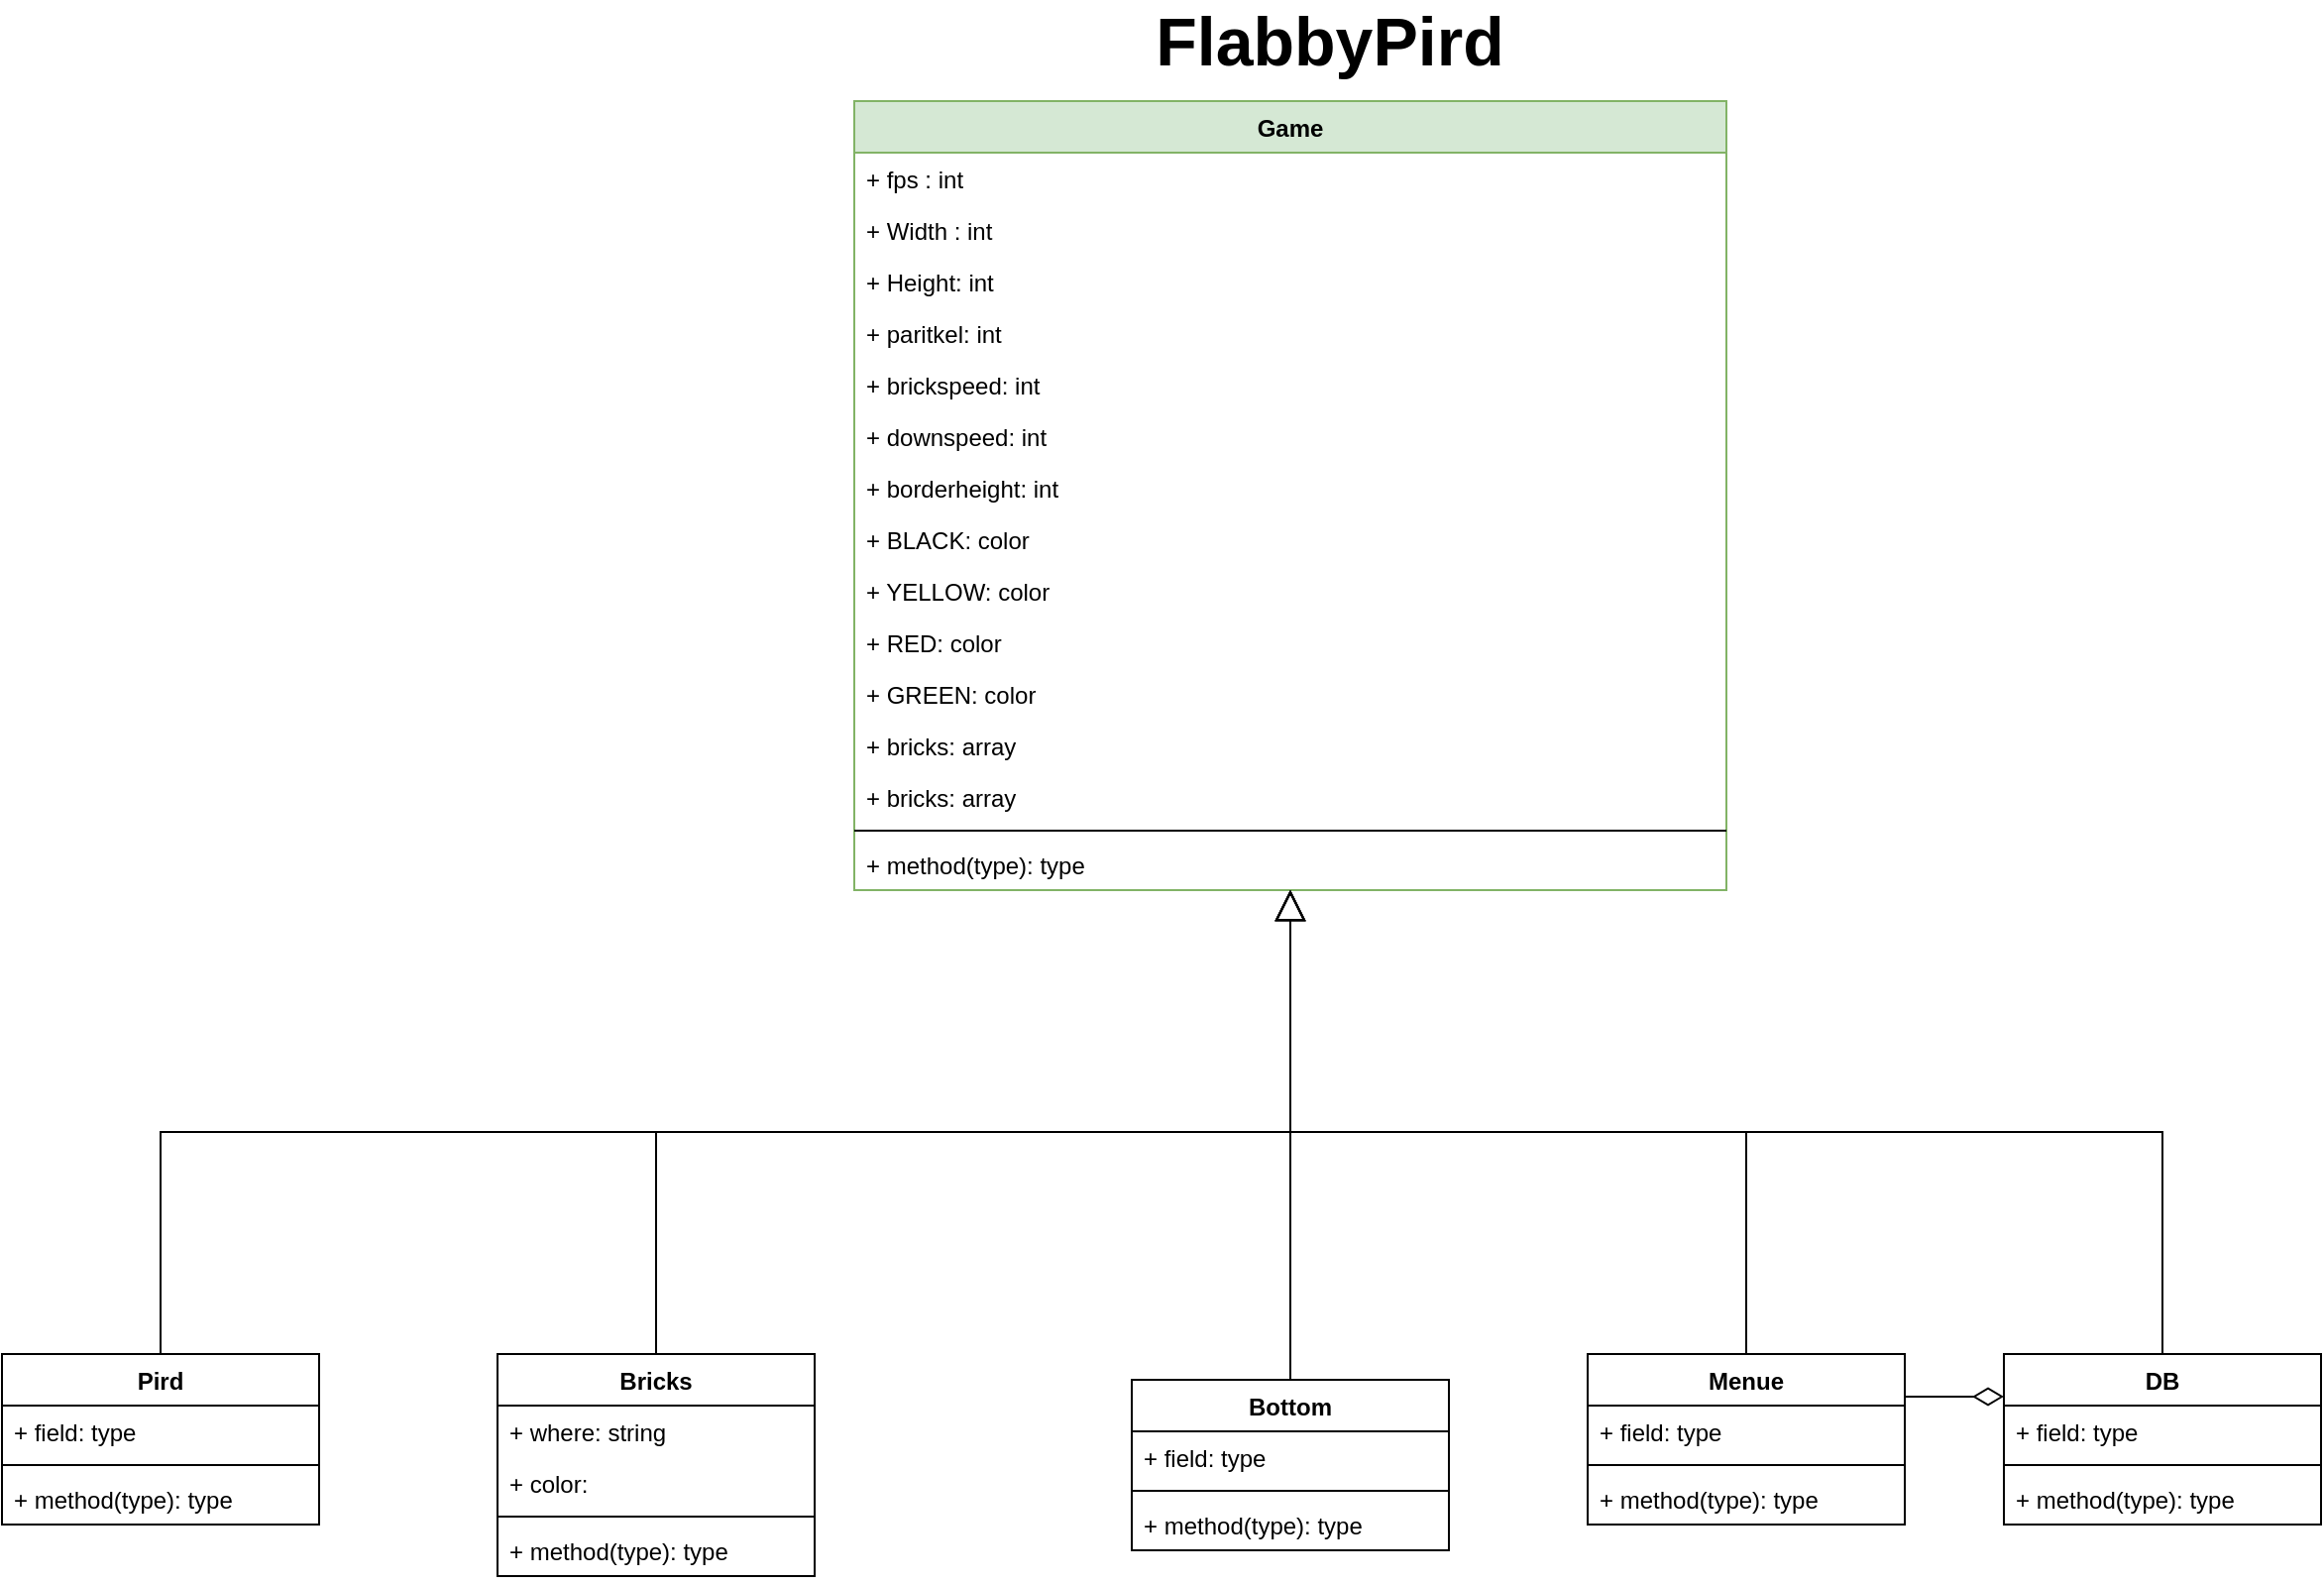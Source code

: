<mxfile version="13.9.9" type="device"><diagram id="C5RBs43oDa-KdzZeNtuy" name="Page-1"><mxGraphModel dx="1913" dy="806" grid="1" gridSize="10" guides="1" tooltips="1" connect="1" arrows="1" fold="1" page="1" pageScale="1" pageWidth="827" pageHeight="1169" math="0" shadow="0"><root><mxCell id="WIyWlLk6GJQsqaUBKTNV-0"/><mxCell id="WIyWlLk6GJQsqaUBKTNV-1" parent="WIyWlLk6GJQsqaUBKTNV-0"/><mxCell id="bv5oZgXtmSA-Odu--Z-X-0" value="&lt;b&gt;&lt;font style=&quot;font-size: 34px&quot;&gt;FlabbyPird&lt;/font&gt;&lt;/b&gt;" style="text;html=1;strokeColor=none;fillColor=none;align=center;verticalAlign=middle;whiteSpace=wrap;rounded=0;" parent="WIyWlLk6GJQsqaUBKTNV-1" vertex="1"><mxGeometry x="270" y="130" width="180" height="20" as="geometry"/></mxCell><mxCell id="bv5oZgXtmSA-Odu--Z-X-1" value="Game" style="swimlane;fontStyle=1;align=center;verticalAlign=top;childLayout=stackLayout;horizontal=1;startSize=26;horizontalStack=0;resizeParent=1;resizeParentMax=0;resizeLast=0;collapsible=1;marginBottom=0;fillColor=#d5e8d4;strokeColor=#82b366;" parent="WIyWlLk6GJQsqaUBKTNV-1" vertex="1"><mxGeometry x="120" y="170" width="440" height="398" as="geometry"/></mxCell><mxCell id="bv5oZgXtmSA-Odu--Z-X-2" value="+ fps : int" style="text;strokeColor=none;fillColor=none;align=left;verticalAlign=top;spacingLeft=4;spacingRight=4;overflow=hidden;rotatable=0;points=[[0,0.5],[1,0.5]];portConstraint=eastwest;" parent="bv5oZgXtmSA-Odu--Z-X-1" vertex="1"><mxGeometry y="26" width="440" height="26" as="geometry"/></mxCell><mxCell id="bv5oZgXtmSA-Odu--Z-X-33" value="+ Width : int" style="text;strokeColor=none;fillColor=none;align=left;verticalAlign=top;spacingLeft=4;spacingRight=4;overflow=hidden;rotatable=0;points=[[0,0.5],[1,0.5]];portConstraint=eastwest;" parent="bv5oZgXtmSA-Odu--Z-X-1" vertex="1"><mxGeometry y="52" width="440" height="26" as="geometry"/></mxCell><mxCell id="bv5oZgXtmSA-Odu--Z-X-35" value="+ Height: int" style="text;strokeColor=none;fillColor=none;align=left;verticalAlign=top;spacingLeft=4;spacingRight=4;overflow=hidden;rotatable=0;points=[[0,0.5],[1,0.5]];portConstraint=eastwest;" parent="bv5oZgXtmSA-Odu--Z-X-1" vertex="1"><mxGeometry y="78" width="440" height="26" as="geometry"/></mxCell><mxCell id="bv5oZgXtmSA-Odu--Z-X-36" value="+ paritkel: int" style="text;strokeColor=none;fillColor=none;align=left;verticalAlign=top;spacingLeft=4;spacingRight=4;overflow=hidden;rotatable=0;points=[[0,0.5],[1,0.5]];portConstraint=eastwest;" parent="bv5oZgXtmSA-Odu--Z-X-1" vertex="1"><mxGeometry y="104" width="440" height="26" as="geometry"/></mxCell><mxCell id="bv5oZgXtmSA-Odu--Z-X-37" value="+ brickspeed: int" style="text;strokeColor=none;fillColor=none;align=left;verticalAlign=top;spacingLeft=4;spacingRight=4;overflow=hidden;rotatable=0;points=[[0,0.5],[1,0.5]];portConstraint=eastwest;" parent="bv5oZgXtmSA-Odu--Z-X-1" vertex="1"><mxGeometry y="130" width="440" height="26" as="geometry"/></mxCell><mxCell id="bv5oZgXtmSA-Odu--Z-X-38" value="+ downspeed: int" style="text;strokeColor=none;fillColor=none;align=left;verticalAlign=top;spacingLeft=4;spacingRight=4;overflow=hidden;rotatable=0;points=[[0,0.5],[1,0.5]];portConstraint=eastwest;" parent="bv5oZgXtmSA-Odu--Z-X-1" vertex="1"><mxGeometry y="156" width="440" height="26" as="geometry"/></mxCell><mxCell id="bv5oZgXtmSA-Odu--Z-X-39" value="+ borderheight: int" style="text;strokeColor=none;fillColor=none;align=left;verticalAlign=top;spacingLeft=4;spacingRight=4;overflow=hidden;rotatable=0;points=[[0,0.5],[1,0.5]];portConstraint=eastwest;" parent="bv5oZgXtmSA-Odu--Z-X-1" vertex="1"><mxGeometry y="182" width="440" height="26" as="geometry"/></mxCell><mxCell id="bv5oZgXtmSA-Odu--Z-X-40" value="+ BLACK: color" style="text;strokeColor=none;fillColor=none;align=left;verticalAlign=top;spacingLeft=4;spacingRight=4;overflow=hidden;rotatable=0;points=[[0,0.5],[1,0.5]];portConstraint=eastwest;" parent="bv5oZgXtmSA-Odu--Z-X-1" vertex="1"><mxGeometry y="208" width="440" height="26" as="geometry"/></mxCell><mxCell id="bv5oZgXtmSA-Odu--Z-X-41" value="+ YELLOW: color" style="text;strokeColor=none;fillColor=none;align=left;verticalAlign=top;spacingLeft=4;spacingRight=4;overflow=hidden;rotatable=0;points=[[0,0.5],[1,0.5]];portConstraint=eastwest;" parent="bv5oZgXtmSA-Odu--Z-X-1" vertex="1"><mxGeometry y="234" width="440" height="26" as="geometry"/></mxCell><mxCell id="bv5oZgXtmSA-Odu--Z-X-43" value="+ RED: color" style="text;strokeColor=none;fillColor=none;align=left;verticalAlign=top;spacingLeft=4;spacingRight=4;overflow=hidden;rotatable=0;points=[[0,0.5],[1,0.5]];portConstraint=eastwest;" parent="bv5oZgXtmSA-Odu--Z-X-1" vertex="1"><mxGeometry y="260" width="440" height="26" as="geometry"/></mxCell><mxCell id="bv5oZgXtmSA-Odu--Z-X-44" value="+ GREEN: color" style="text;strokeColor=none;fillColor=none;align=left;verticalAlign=top;spacingLeft=4;spacingRight=4;overflow=hidden;rotatable=0;points=[[0,0.5],[1,0.5]];portConstraint=eastwest;" parent="bv5oZgXtmSA-Odu--Z-X-1" vertex="1"><mxGeometry y="286" width="440" height="26" as="geometry"/></mxCell><mxCell id="bv5oZgXtmSA-Odu--Z-X-45" value="+ bricks: array" style="text;strokeColor=none;fillColor=none;align=left;verticalAlign=top;spacingLeft=4;spacingRight=4;overflow=hidden;rotatable=0;points=[[0,0.5],[1,0.5]];portConstraint=eastwest;" parent="bv5oZgXtmSA-Odu--Z-X-1" vertex="1"><mxGeometry y="312" width="440" height="26" as="geometry"/></mxCell><mxCell id="bv5oZgXtmSA-Odu--Z-X-46" value="+ bricks: array" style="text;strokeColor=none;fillColor=none;align=left;verticalAlign=top;spacingLeft=4;spacingRight=4;overflow=hidden;rotatable=0;points=[[0,0.5],[1,0.5]];portConstraint=eastwest;" parent="bv5oZgXtmSA-Odu--Z-X-1" vertex="1"><mxGeometry y="338" width="440" height="26" as="geometry"/></mxCell><mxCell id="bv5oZgXtmSA-Odu--Z-X-3" value="" style="line;strokeWidth=1;fillColor=none;align=left;verticalAlign=middle;spacingTop=-1;spacingLeft=3;spacingRight=3;rotatable=0;labelPosition=right;points=[];portConstraint=eastwest;" parent="bv5oZgXtmSA-Odu--Z-X-1" vertex="1"><mxGeometry y="364" width="440" height="8" as="geometry"/></mxCell><mxCell id="bv5oZgXtmSA-Odu--Z-X-4" value="+ method(type): type" style="text;strokeColor=none;fillColor=none;align=left;verticalAlign=top;spacingLeft=4;spacingRight=4;overflow=hidden;rotatable=0;points=[[0,0.5],[1,0.5]];portConstraint=eastwest;" parent="bv5oZgXtmSA-Odu--Z-X-1" vertex="1"><mxGeometry y="372" width="440" height="26" as="geometry"/></mxCell><mxCell id="bv5oZgXtmSA-Odu--Z-X-31" style="edgeStyle=orthogonalEdgeStyle;rounded=0;orthogonalLoop=1;jettySize=auto;html=1;exitX=0.5;exitY=0;exitDx=0;exitDy=0;endArrow=block;endFill=0;endSize=13;" parent="WIyWlLk6GJQsqaUBKTNV-1" source="bv5oZgXtmSA-Odu--Z-X-7" target="bv5oZgXtmSA-Odu--Z-X-1" edge="1"><mxGeometry relative="1" as="geometry"><mxPoint x="330" y="770" as="targetPoint"/></mxGeometry></mxCell><mxCell id="bv5oZgXtmSA-Odu--Z-X-7" value="Pird" style="swimlane;fontStyle=1;align=center;verticalAlign=top;childLayout=stackLayout;horizontal=1;startSize=26;horizontalStack=0;resizeParent=1;resizeParentMax=0;resizeLast=0;collapsible=1;marginBottom=0;" parent="WIyWlLk6GJQsqaUBKTNV-1" vertex="1"><mxGeometry x="-310" y="802" width="160" height="86" as="geometry"/></mxCell><mxCell id="bv5oZgXtmSA-Odu--Z-X-8" value="+ field: type" style="text;strokeColor=none;fillColor=none;align=left;verticalAlign=top;spacingLeft=4;spacingRight=4;overflow=hidden;rotatable=0;points=[[0,0.5],[1,0.5]];portConstraint=eastwest;" parent="bv5oZgXtmSA-Odu--Z-X-7" vertex="1"><mxGeometry y="26" width="160" height="26" as="geometry"/></mxCell><mxCell id="bv5oZgXtmSA-Odu--Z-X-9" value="" style="line;strokeWidth=1;fillColor=none;align=left;verticalAlign=middle;spacingTop=-1;spacingLeft=3;spacingRight=3;rotatable=0;labelPosition=right;points=[];portConstraint=eastwest;" parent="bv5oZgXtmSA-Odu--Z-X-7" vertex="1"><mxGeometry y="52" width="160" height="8" as="geometry"/></mxCell><mxCell id="bv5oZgXtmSA-Odu--Z-X-10" value="+ method(type): type" style="text;strokeColor=none;fillColor=none;align=left;verticalAlign=top;spacingLeft=4;spacingRight=4;overflow=hidden;rotatable=0;points=[[0,0.5],[1,0.5]];portConstraint=eastwest;" parent="bv5oZgXtmSA-Odu--Z-X-7" vertex="1"><mxGeometry y="60" width="160" height="26" as="geometry"/></mxCell><mxCell id="bv5oZgXtmSA-Odu--Z-X-30" style="edgeStyle=orthogonalEdgeStyle;rounded=0;orthogonalLoop=1;jettySize=auto;html=1;exitX=0.5;exitY=0;exitDx=0;exitDy=0;endArrow=block;endFill=0;endSize=13;" parent="WIyWlLk6GJQsqaUBKTNV-1" source="bv5oZgXtmSA-Odu--Z-X-11" target="bv5oZgXtmSA-Odu--Z-X-1" edge="1"><mxGeometry relative="1" as="geometry"><mxPoint x="330" y="770" as="targetPoint"/></mxGeometry></mxCell><mxCell id="bv5oZgXtmSA-Odu--Z-X-11" value="Bricks" style="swimlane;fontStyle=1;align=center;verticalAlign=top;childLayout=stackLayout;horizontal=1;startSize=26;horizontalStack=0;resizeParent=1;resizeParentMax=0;resizeLast=0;collapsible=1;marginBottom=0;" parent="WIyWlLk6GJQsqaUBKTNV-1" vertex="1"><mxGeometry x="-60" y="802" width="160" height="112" as="geometry"/></mxCell><mxCell id="bv5oZgXtmSA-Odu--Z-X-12" value="+ where: string" style="text;strokeColor=none;fillColor=none;align=left;verticalAlign=top;spacingLeft=4;spacingRight=4;overflow=hidden;rotatable=0;points=[[0,0.5],[1,0.5]];portConstraint=eastwest;" parent="bv5oZgXtmSA-Odu--Z-X-11" vertex="1"><mxGeometry y="26" width="160" height="26" as="geometry"/></mxCell><mxCell id="bv5oZgXtmSA-Odu--Z-X-47" value="+ color:  " style="text;strokeColor=none;fillColor=none;align=left;verticalAlign=top;spacingLeft=4;spacingRight=4;overflow=hidden;rotatable=0;points=[[0,0.5],[1,0.5]];portConstraint=eastwest;" parent="bv5oZgXtmSA-Odu--Z-X-11" vertex="1"><mxGeometry y="52" width="160" height="26" as="geometry"/></mxCell><mxCell id="bv5oZgXtmSA-Odu--Z-X-13" value="" style="line;strokeWidth=1;fillColor=none;align=left;verticalAlign=middle;spacingTop=-1;spacingLeft=3;spacingRight=3;rotatable=0;labelPosition=right;points=[];portConstraint=eastwest;" parent="bv5oZgXtmSA-Odu--Z-X-11" vertex="1"><mxGeometry y="78" width="160" height="8" as="geometry"/></mxCell><mxCell id="bv5oZgXtmSA-Odu--Z-X-14" value="+ method(type): type" style="text;strokeColor=none;fillColor=none;align=left;verticalAlign=top;spacingLeft=4;spacingRight=4;overflow=hidden;rotatable=0;points=[[0,0.5],[1,0.5]];portConstraint=eastwest;" parent="bv5oZgXtmSA-Odu--Z-X-11" vertex="1"><mxGeometry y="86" width="160" height="26" as="geometry"/></mxCell><mxCell id="bv5oZgXtmSA-Odu--Z-X-29" style="edgeStyle=orthogonalEdgeStyle;rounded=0;orthogonalLoop=1;jettySize=auto;html=1;exitX=0.5;exitY=0;exitDx=0;exitDy=0;endArrow=block;endFill=0;endSize=13;" parent="WIyWlLk6GJQsqaUBKTNV-1" source="bv5oZgXtmSA-Odu--Z-X-15" target="bv5oZgXtmSA-Odu--Z-X-1" edge="1"><mxGeometry relative="1" as="geometry"><mxPoint x="330" y="770" as="targetPoint"/><Array as="points"><mxPoint x="340" y="802"/></Array></mxGeometry></mxCell><mxCell id="bv5oZgXtmSA-Odu--Z-X-15" value="Bottom" style="swimlane;fontStyle=1;align=center;verticalAlign=top;childLayout=stackLayout;horizontal=1;startSize=26;horizontalStack=0;resizeParent=1;resizeParentMax=0;resizeLast=0;collapsible=1;marginBottom=0;" parent="WIyWlLk6GJQsqaUBKTNV-1" vertex="1"><mxGeometry x="260" y="815" width="160" height="86" as="geometry"/></mxCell><mxCell id="bv5oZgXtmSA-Odu--Z-X-16" value="+ field: type" style="text;strokeColor=none;fillColor=none;align=left;verticalAlign=top;spacingLeft=4;spacingRight=4;overflow=hidden;rotatable=0;points=[[0,0.5],[1,0.5]];portConstraint=eastwest;" parent="bv5oZgXtmSA-Odu--Z-X-15" vertex="1"><mxGeometry y="26" width="160" height="26" as="geometry"/></mxCell><mxCell id="bv5oZgXtmSA-Odu--Z-X-17" value="" style="line;strokeWidth=1;fillColor=none;align=left;verticalAlign=middle;spacingTop=-1;spacingLeft=3;spacingRight=3;rotatable=0;labelPosition=right;points=[];portConstraint=eastwest;" parent="bv5oZgXtmSA-Odu--Z-X-15" vertex="1"><mxGeometry y="52" width="160" height="8" as="geometry"/></mxCell><mxCell id="bv5oZgXtmSA-Odu--Z-X-18" value="+ method(type): type" style="text;strokeColor=none;fillColor=none;align=left;verticalAlign=top;spacingLeft=4;spacingRight=4;overflow=hidden;rotatable=0;points=[[0,0.5],[1,0.5]];portConstraint=eastwest;" parent="bv5oZgXtmSA-Odu--Z-X-15" vertex="1"><mxGeometry y="60" width="160" height="26" as="geometry"/></mxCell><mxCell id="bv5oZgXtmSA-Odu--Z-X-27" style="edgeStyle=orthogonalEdgeStyle;rounded=0;orthogonalLoop=1;jettySize=auto;html=1;exitX=0.5;exitY=0;exitDx=0;exitDy=0;endArrow=block;endFill=0;endSize=13;" parent="WIyWlLk6GJQsqaUBKTNV-1" source="bv5oZgXtmSA-Odu--Z-X-19" target="bv5oZgXtmSA-Odu--Z-X-1" edge="1"><mxGeometry relative="1" as="geometry"><mxPoint x="330" y="770" as="targetPoint"/></mxGeometry></mxCell><mxCell id="bv5oZgXtmSA-Odu--Z-X-19" value="DB" style="swimlane;fontStyle=1;align=center;verticalAlign=top;childLayout=stackLayout;horizontal=1;startSize=26;horizontalStack=0;resizeParent=1;resizeParentMax=0;resizeLast=0;collapsible=1;marginBottom=0;" parent="WIyWlLk6GJQsqaUBKTNV-1" vertex="1"><mxGeometry x="700" y="802" width="160" height="86" as="geometry"/></mxCell><mxCell id="bv5oZgXtmSA-Odu--Z-X-20" value="+ field: type" style="text;strokeColor=none;fillColor=none;align=left;verticalAlign=top;spacingLeft=4;spacingRight=4;overflow=hidden;rotatable=0;points=[[0,0.5],[1,0.5]];portConstraint=eastwest;" parent="bv5oZgXtmSA-Odu--Z-X-19" vertex="1"><mxGeometry y="26" width="160" height="26" as="geometry"/></mxCell><mxCell id="bv5oZgXtmSA-Odu--Z-X-21" value="" style="line;strokeWidth=1;fillColor=none;align=left;verticalAlign=middle;spacingTop=-1;spacingLeft=3;spacingRight=3;rotatable=0;labelPosition=right;points=[];portConstraint=eastwest;" parent="bv5oZgXtmSA-Odu--Z-X-19" vertex="1"><mxGeometry y="52" width="160" height="8" as="geometry"/></mxCell><mxCell id="bv5oZgXtmSA-Odu--Z-X-22" value="+ method(type): type" style="text;strokeColor=none;fillColor=none;align=left;verticalAlign=top;spacingLeft=4;spacingRight=4;overflow=hidden;rotatable=0;points=[[0,0.5],[1,0.5]];portConstraint=eastwest;" parent="bv5oZgXtmSA-Odu--Z-X-19" vertex="1"><mxGeometry y="60" width="160" height="26" as="geometry"/></mxCell><mxCell id="bv5oZgXtmSA-Odu--Z-X-28" style="edgeStyle=orthogonalEdgeStyle;rounded=0;orthogonalLoop=1;jettySize=auto;html=1;exitX=0.5;exitY=0;exitDx=0;exitDy=0;endArrow=block;endFill=0;strokeWidth=1;endSize=13;" parent="WIyWlLk6GJQsqaUBKTNV-1" source="bv5oZgXtmSA-Odu--Z-X-23" target="bv5oZgXtmSA-Odu--Z-X-1" edge="1"><mxGeometry relative="1" as="geometry"><mxPoint x="330" y="770" as="targetPoint"/></mxGeometry></mxCell><mxCell id="bv5oZgXtmSA-Odu--Z-X-32" style="edgeStyle=orthogonalEdgeStyle;rounded=0;orthogonalLoop=1;jettySize=auto;html=1;exitX=1;exitY=0.25;exitDx=0;exitDy=0;entryX=0;entryY=0.25;entryDx=0;entryDy=0;endArrow=diamondThin;endFill=0;endSize=13;strokeWidth=1;" parent="WIyWlLk6GJQsqaUBKTNV-1" source="bv5oZgXtmSA-Odu--Z-X-23" target="bv5oZgXtmSA-Odu--Z-X-19" edge="1"><mxGeometry relative="1" as="geometry"/></mxCell><mxCell id="bv5oZgXtmSA-Odu--Z-X-23" value="Menue" style="swimlane;fontStyle=1;align=center;verticalAlign=top;childLayout=stackLayout;horizontal=1;startSize=26;horizontalStack=0;resizeParent=1;resizeParentMax=0;resizeLast=0;collapsible=1;marginBottom=0;" parent="WIyWlLk6GJQsqaUBKTNV-1" vertex="1"><mxGeometry x="490" y="802" width="160" height="86" as="geometry"/></mxCell><mxCell id="bv5oZgXtmSA-Odu--Z-X-24" value="+ field: type" style="text;strokeColor=none;fillColor=none;align=left;verticalAlign=top;spacingLeft=4;spacingRight=4;overflow=hidden;rotatable=0;points=[[0,0.5],[1,0.5]];portConstraint=eastwest;" parent="bv5oZgXtmSA-Odu--Z-X-23" vertex="1"><mxGeometry y="26" width="160" height="26" as="geometry"/></mxCell><mxCell id="bv5oZgXtmSA-Odu--Z-X-25" value="" style="line;strokeWidth=1;fillColor=none;align=left;verticalAlign=middle;spacingTop=-1;spacingLeft=3;spacingRight=3;rotatable=0;labelPosition=right;points=[];portConstraint=eastwest;" parent="bv5oZgXtmSA-Odu--Z-X-23" vertex="1"><mxGeometry y="52" width="160" height="8" as="geometry"/></mxCell><mxCell id="bv5oZgXtmSA-Odu--Z-X-26" value="+ method(type): type" style="text;strokeColor=none;fillColor=none;align=left;verticalAlign=top;spacingLeft=4;spacingRight=4;overflow=hidden;rotatable=0;points=[[0,0.5],[1,0.5]];portConstraint=eastwest;" parent="bv5oZgXtmSA-Odu--Z-X-23" vertex="1"><mxGeometry y="60" width="160" height="26" as="geometry"/></mxCell></root></mxGraphModel></diagram></mxfile>